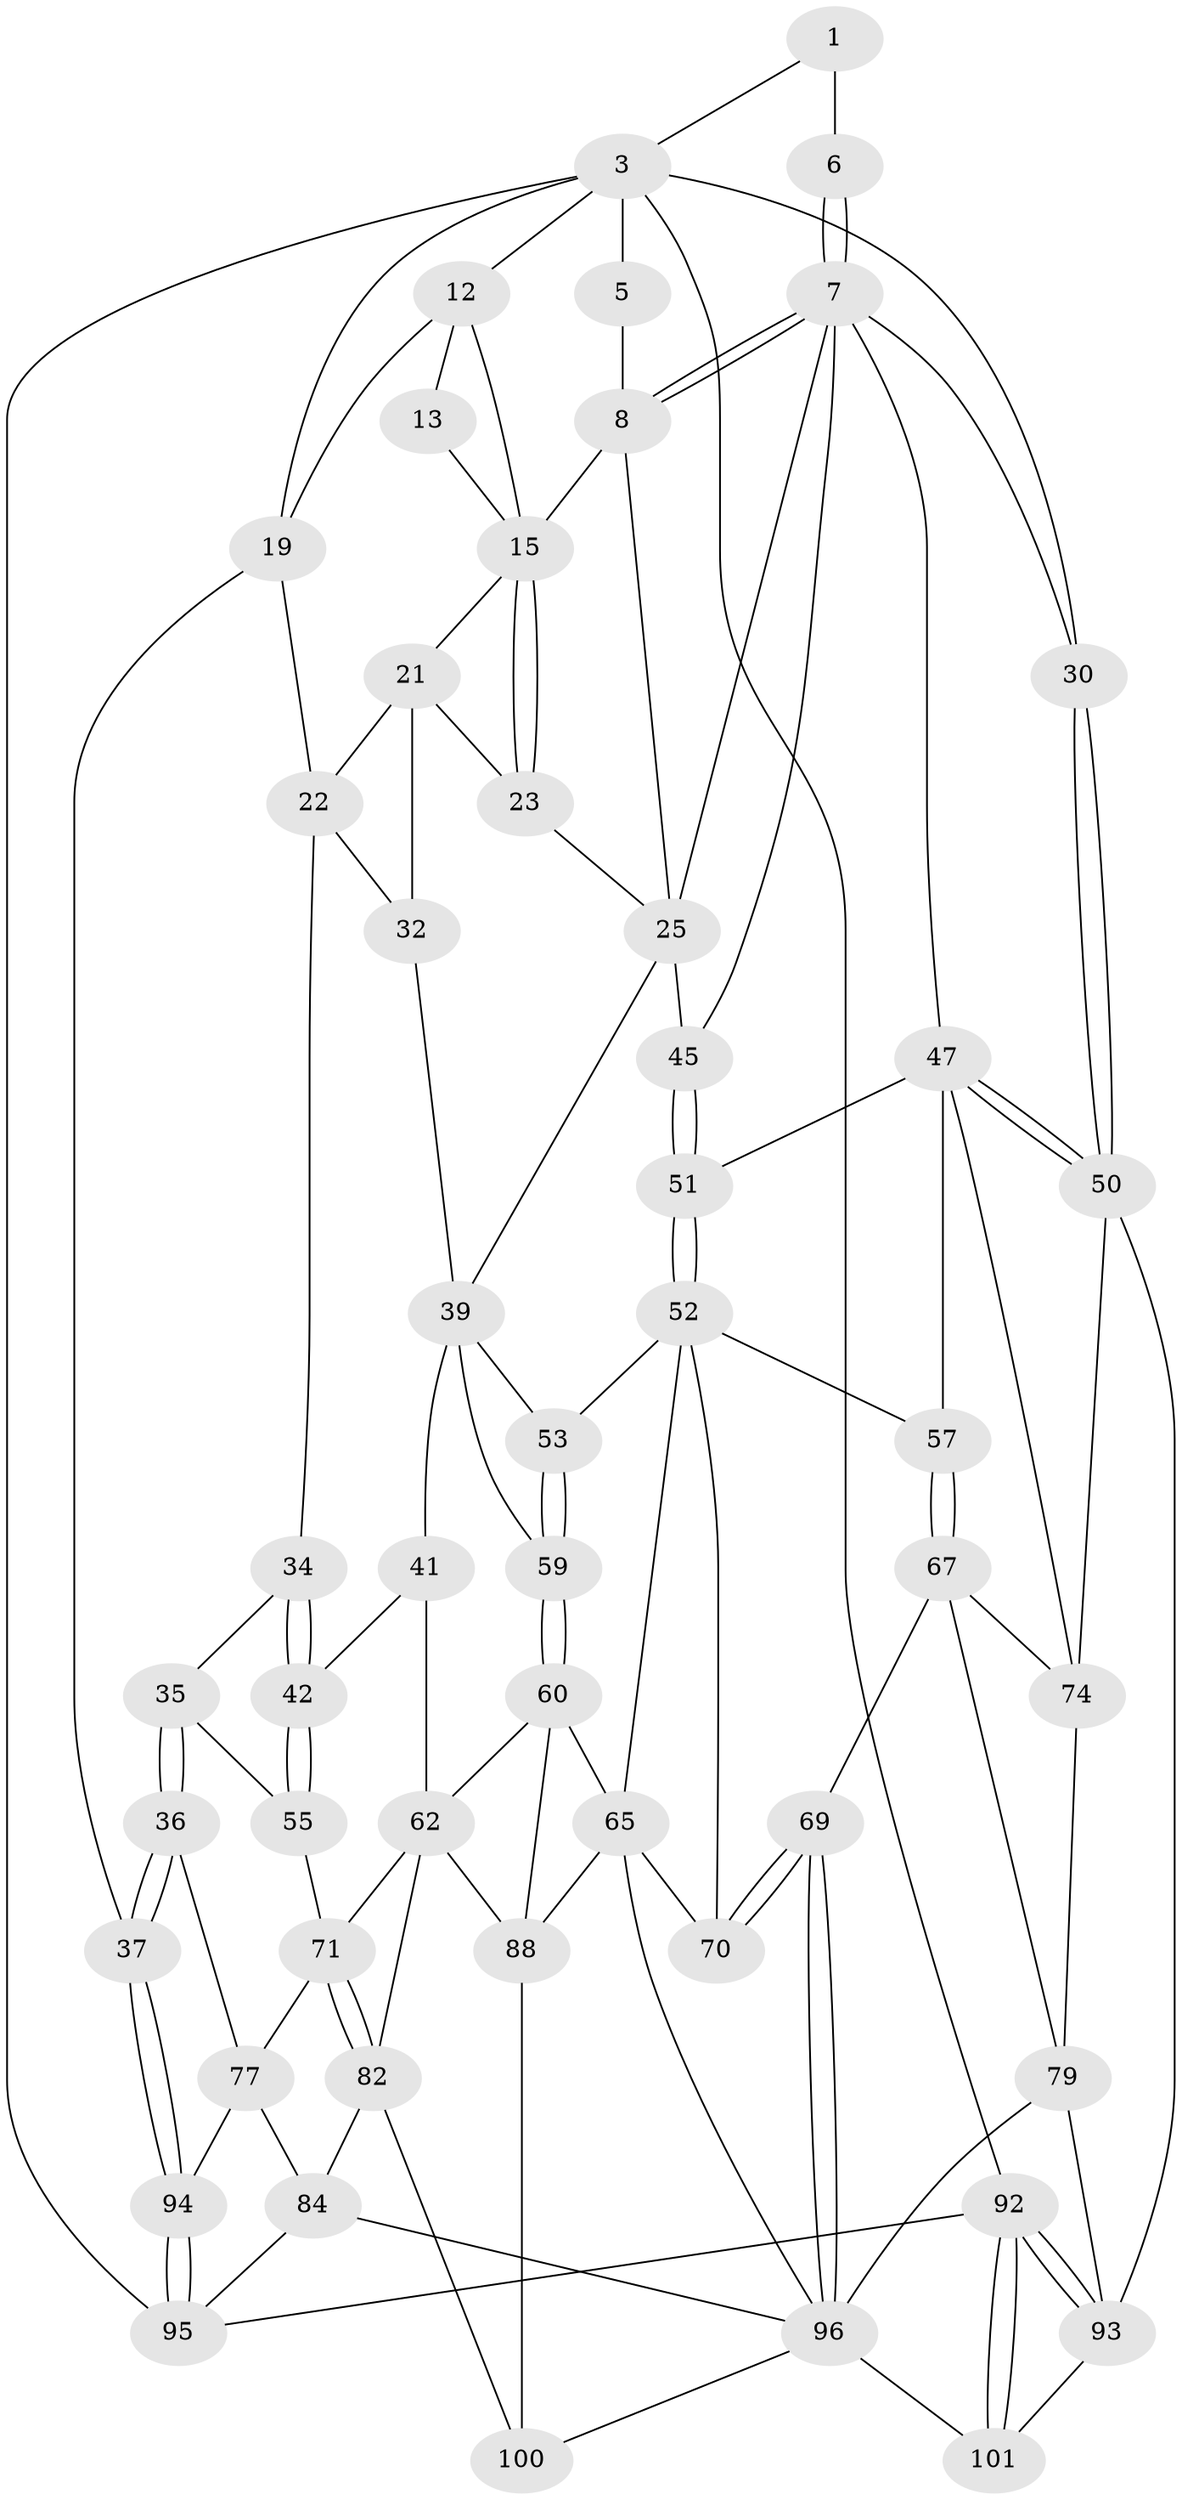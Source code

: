 // original degree distribution, {3: 0.019230769230769232, 5: 0.5576923076923077, 6: 0.20192307692307693, 4: 0.22115384615384615}
// Generated by graph-tools (version 1.1) at 2025/17/03/09/25 04:17:04]
// undirected, 52 vertices, 118 edges
graph export_dot {
graph [start="1"]
  node [color=gray90,style=filled];
  1 [pos="+0.7750427181287166+0",super="+2"];
  3 [pos="+1+0.17006718978098045",super="+4"];
  5 [pos="+0.7726256345730248+0"];
  6 [pos="+0.7744203737833104+0",super="+10"];
  7 [pos="+0.7276904469920852+0.1895483913517163",super="+27"];
  8 [pos="+0.5313541443279518+0.08239979903828155",super="+14+9"];
  12 [pos="+0+0",super="+18"];
  13 [pos="+0.43504930748087933+0"];
  15 [pos="+0.4549424638588192+0.21167120610915066",super="+16"];
  19 [pos="+0.05576104721619519+0.26085451521676295",super="+20"];
  21 [pos="+0.29540049289920406+0.20418763462320447",super="+24"];
  22 [pos="+0.11678392334932329+0.28782810299811895",super="+33"];
  23 [pos="+0.39598351269660426+0.3350820996560958"];
  25 [pos="+0.4735767636754606+0.2193593760801895",super="+29+26"];
  30 [pos="+1+0.4847193010519259"];
  32 [pos="+0.291363299594053+0.3599211188479564"];
  34 [pos="+0.15264757872953238+0.4636860315106259"];
  35 [pos="+0.06172826042965986+0.497812282812914"];
  36 [pos="+0+0.5285897620639448"];
  37 [pos="+0+0.526266405412008"];
  39 [pos="+0.4822245197338622+0.4910936558544035",super="+54+40"];
  41 [pos="+0.2953392065284724+0.534441318881746"];
  42 [pos="+0.28275836547317484+0.5361923500134107"];
  45 [pos="+0.6887034547653744+0.46925908424437357",super="+46"];
  47 [pos="+0.8602010030066696+0.5565406213431051",super="+48"];
  50 [pos="+1+0.49868104696398763",super="+73"];
  51 [pos="+0.6876814749604999+0.5385448740664683"];
  52 [pos="+0.6723763296176594+0.5806862983701088",super="+58"];
  53 [pos="+0.6666394561583451+0.5788985294355294"];
  55 [pos="+0.2014116968698852+0.6049088826525153"];
  57 [pos="+0.7172114528626226+0.6222770417506163"];
  59 [pos="+0.5000939523809046+0.5951721537063901"];
  60 [pos="+0.5027448729147772+0.6377315302700856",super="+66+61"];
  62 [pos="+0.3886261127735019+0.6914936570234917",super="+86+63"];
  65 [pos="+0.5636661143175126+0.6845349460127621",super="+89"];
  67 [pos="+0.7155085619997341+0.6877996153628517",super="+78+68"];
  69 [pos="+0.6918585639047313+0.7471909798188752"];
  70 [pos="+0.6803881376759576+0.7449881659500717"];
  71 [pos="+0.23725261158904953+0.7383562777205194",super="+72"];
  74 [pos="+1+0.6881362934499264",super="+75"];
  77 [pos="+0.07605671846037608+0.667108484040068",super="+85"];
  79 [pos="+0.8535198996655953+0.7838901571110518",super="+98"];
  82 [pos="+0.2382989871770099+0.8316793671569861",super="+83+87"];
  84 [pos="+0.15385438860725562+0.8779239064491692",super="+104"];
  88 [pos="+0.47435048350851944+0.8126813358746975",super="+91"];
  92 [pos="+1+1"];
  93 [pos="+1+0.6761157638051052",super="+99"];
  94 [pos="+0+0.8660358665051953"];
  95 [pos="+0+1"];
  96 [pos="+0.7044897459436281+0.8166230505625313",super="+97"];
  100 [pos="+0.46148742618524424+1"];
  101 [pos="+0.8623569208463352+1"];
  1 -- 6 [weight=2];
  1 -- 3;
  3 -- 30;
  3 -- 19;
  3 -- 5;
  3 -- 12;
  3 -- 95;
  3 -- 92;
  5 -- 8;
  6 -- 7 [weight=2];
  6 -- 7;
  7 -- 8;
  7 -- 8;
  7 -- 25;
  7 -- 45;
  7 -- 30;
  7 -- 47 [weight=2];
  8 -- 25;
  8 -- 15;
  12 -- 13;
  12 -- 19;
  12 -- 15;
  13 -- 15;
  15 -- 23;
  15 -- 23;
  15 -- 21;
  19 -- 22;
  19 -- 37;
  21 -- 22;
  21 -- 32;
  21 -- 23;
  22 -- 32;
  22 -- 34;
  23 -- 25;
  25 -- 45 [weight=2];
  25 -- 39;
  30 -- 50;
  30 -- 50;
  32 -- 39;
  34 -- 35;
  34 -- 42;
  34 -- 42;
  35 -- 36;
  35 -- 36;
  35 -- 55;
  36 -- 37;
  36 -- 37;
  36 -- 77;
  37 -- 94;
  37 -- 94;
  39 -- 59;
  39 -- 53;
  39 -- 41;
  41 -- 42;
  41 -- 62;
  42 -- 55;
  42 -- 55;
  45 -- 51;
  45 -- 51;
  47 -- 50;
  47 -- 50;
  47 -- 51;
  47 -- 57;
  47 -- 74;
  50 -- 93;
  50 -- 74;
  51 -- 52;
  51 -- 52;
  52 -- 53;
  52 -- 65;
  52 -- 57;
  52 -- 70;
  53 -- 59;
  53 -- 59;
  55 -- 71;
  57 -- 67;
  57 -- 67;
  59 -- 60;
  59 -- 60;
  60 -- 88;
  60 -- 65;
  60 -- 62;
  62 -- 88;
  62 -- 71;
  62 -- 82;
  65 -- 88;
  65 -- 70;
  65 -- 96;
  67 -- 74;
  67 -- 69;
  67 -- 79;
  69 -- 70;
  69 -- 70;
  69 -- 96;
  69 -- 96;
  71 -- 82 [weight=2];
  71 -- 82;
  71 -- 77;
  74 -- 79;
  77 -- 84;
  77 -- 94;
  79 -- 96;
  79 -- 93;
  82 -- 84;
  82 -- 100;
  84 -- 95;
  84 -- 96;
  88 -- 100;
  92 -- 93;
  92 -- 93;
  92 -- 101;
  92 -- 101;
  92 -- 95;
  93 -- 101;
  94 -- 95;
  94 -- 95;
  96 -- 100;
  96 -- 101;
}
